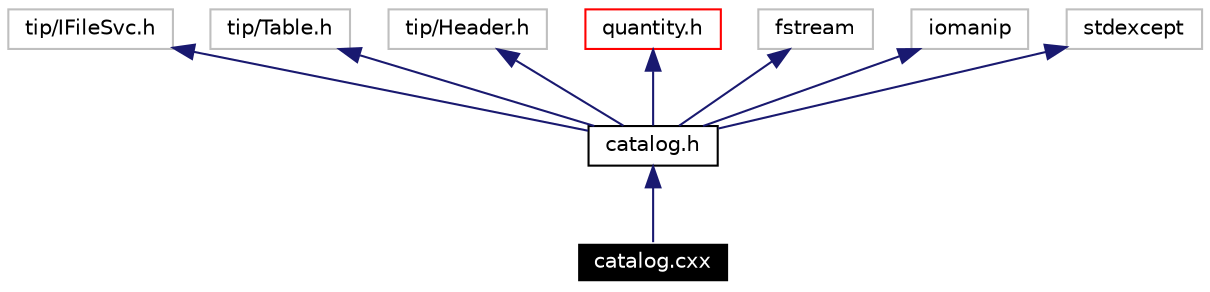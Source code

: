 digraph G
{
  edge [fontname="Helvetica",fontsize=10,labelfontname="Helvetica",labelfontsize=10];
  node [fontname="Helvetica",fontsize=10,shape=record];
  Node0 [label="catalog.cxx",height=0.2,width=0.4,color="white", fillcolor="black", style="filled" fontcolor="white"];
  Node1 -> Node0 [dir=back,color="midnightblue",fontsize=10,style="solid",fontname="Helvetica"];
  Node1 [label="catalog.h",height=0.2,width=0.4,color="black",URL="$catalog_8h.html"];
  Node2 -> Node1 [dir=back,color="midnightblue",fontsize=10,style="solid",fontname="Helvetica"];
  Node2 [label="tip/IFileSvc.h",height=0.2,width=0.4,color="grey75"];
  Node3 -> Node1 [dir=back,color="midnightblue",fontsize=10,style="solid",fontname="Helvetica"];
  Node3 [label="tip/Table.h",height=0.2,width=0.4,color="grey75"];
  Node4 -> Node1 [dir=back,color="midnightblue",fontsize=10,style="solid",fontname="Helvetica"];
  Node4 [label="tip/Header.h",height=0.2,width=0.4,color="grey75"];
  Node5 -> Node1 [dir=back,color="midnightblue",fontsize=10,style="solid",fontname="Helvetica"];
  Node5 [label="quantity.h",height=0.2,width=0.4,color="red",URL="$quantity_8h.html"];
  Node11 -> Node1 [dir=back,color="midnightblue",fontsize=10,style="solid",fontname="Helvetica"];
  Node11 [label="fstream",height=0.2,width=0.4,color="grey75"];
  Node12 -> Node1 [dir=back,color="midnightblue",fontsize=10,style="solid",fontname="Helvetica"];
  Node12 [label="iomanip",height=0.2,width=0.4,color="grey75"];
  Node13 -> Node1 [dir=back,color="midnightblue",fontsize=10,style="solid",fontname="Helvetica"];
  Node13 [label="stdexcept",height=0.2,width=0.4,color="grey75"];
}
